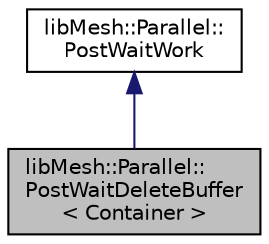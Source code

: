 digraph "libMesh::Parallel::PostWaitDeleteBuffer&lt; Container &gt;"
{
  edge [fontname="Helvetica",fontsize="10",labelfontname="Helvetica",labelfontsize="10"];
  node [fontname="Helvetica",fontsize="10",shape=record];
  Node1 [label="libMesh::Parallel::\lPostWaitDeleteBuffer\l\< Container \>",height=0.2,width=0.4,color="black", fillcolor="grey75", style="filled", fontcolor="black"];
  Node2 -> Node1 [dir="back",color="midnightblue",fontsize="10",style="solid",fontname="Helvetica"];
  Node2 [label="libMesh::Parallel::\lPostWaitWork",height=0.2,width=0.4,color="black", fillcolor="white", style="filled",URL="$structlibMesh_1_1Parallel_1_1PostWaitWork.html"];
}
